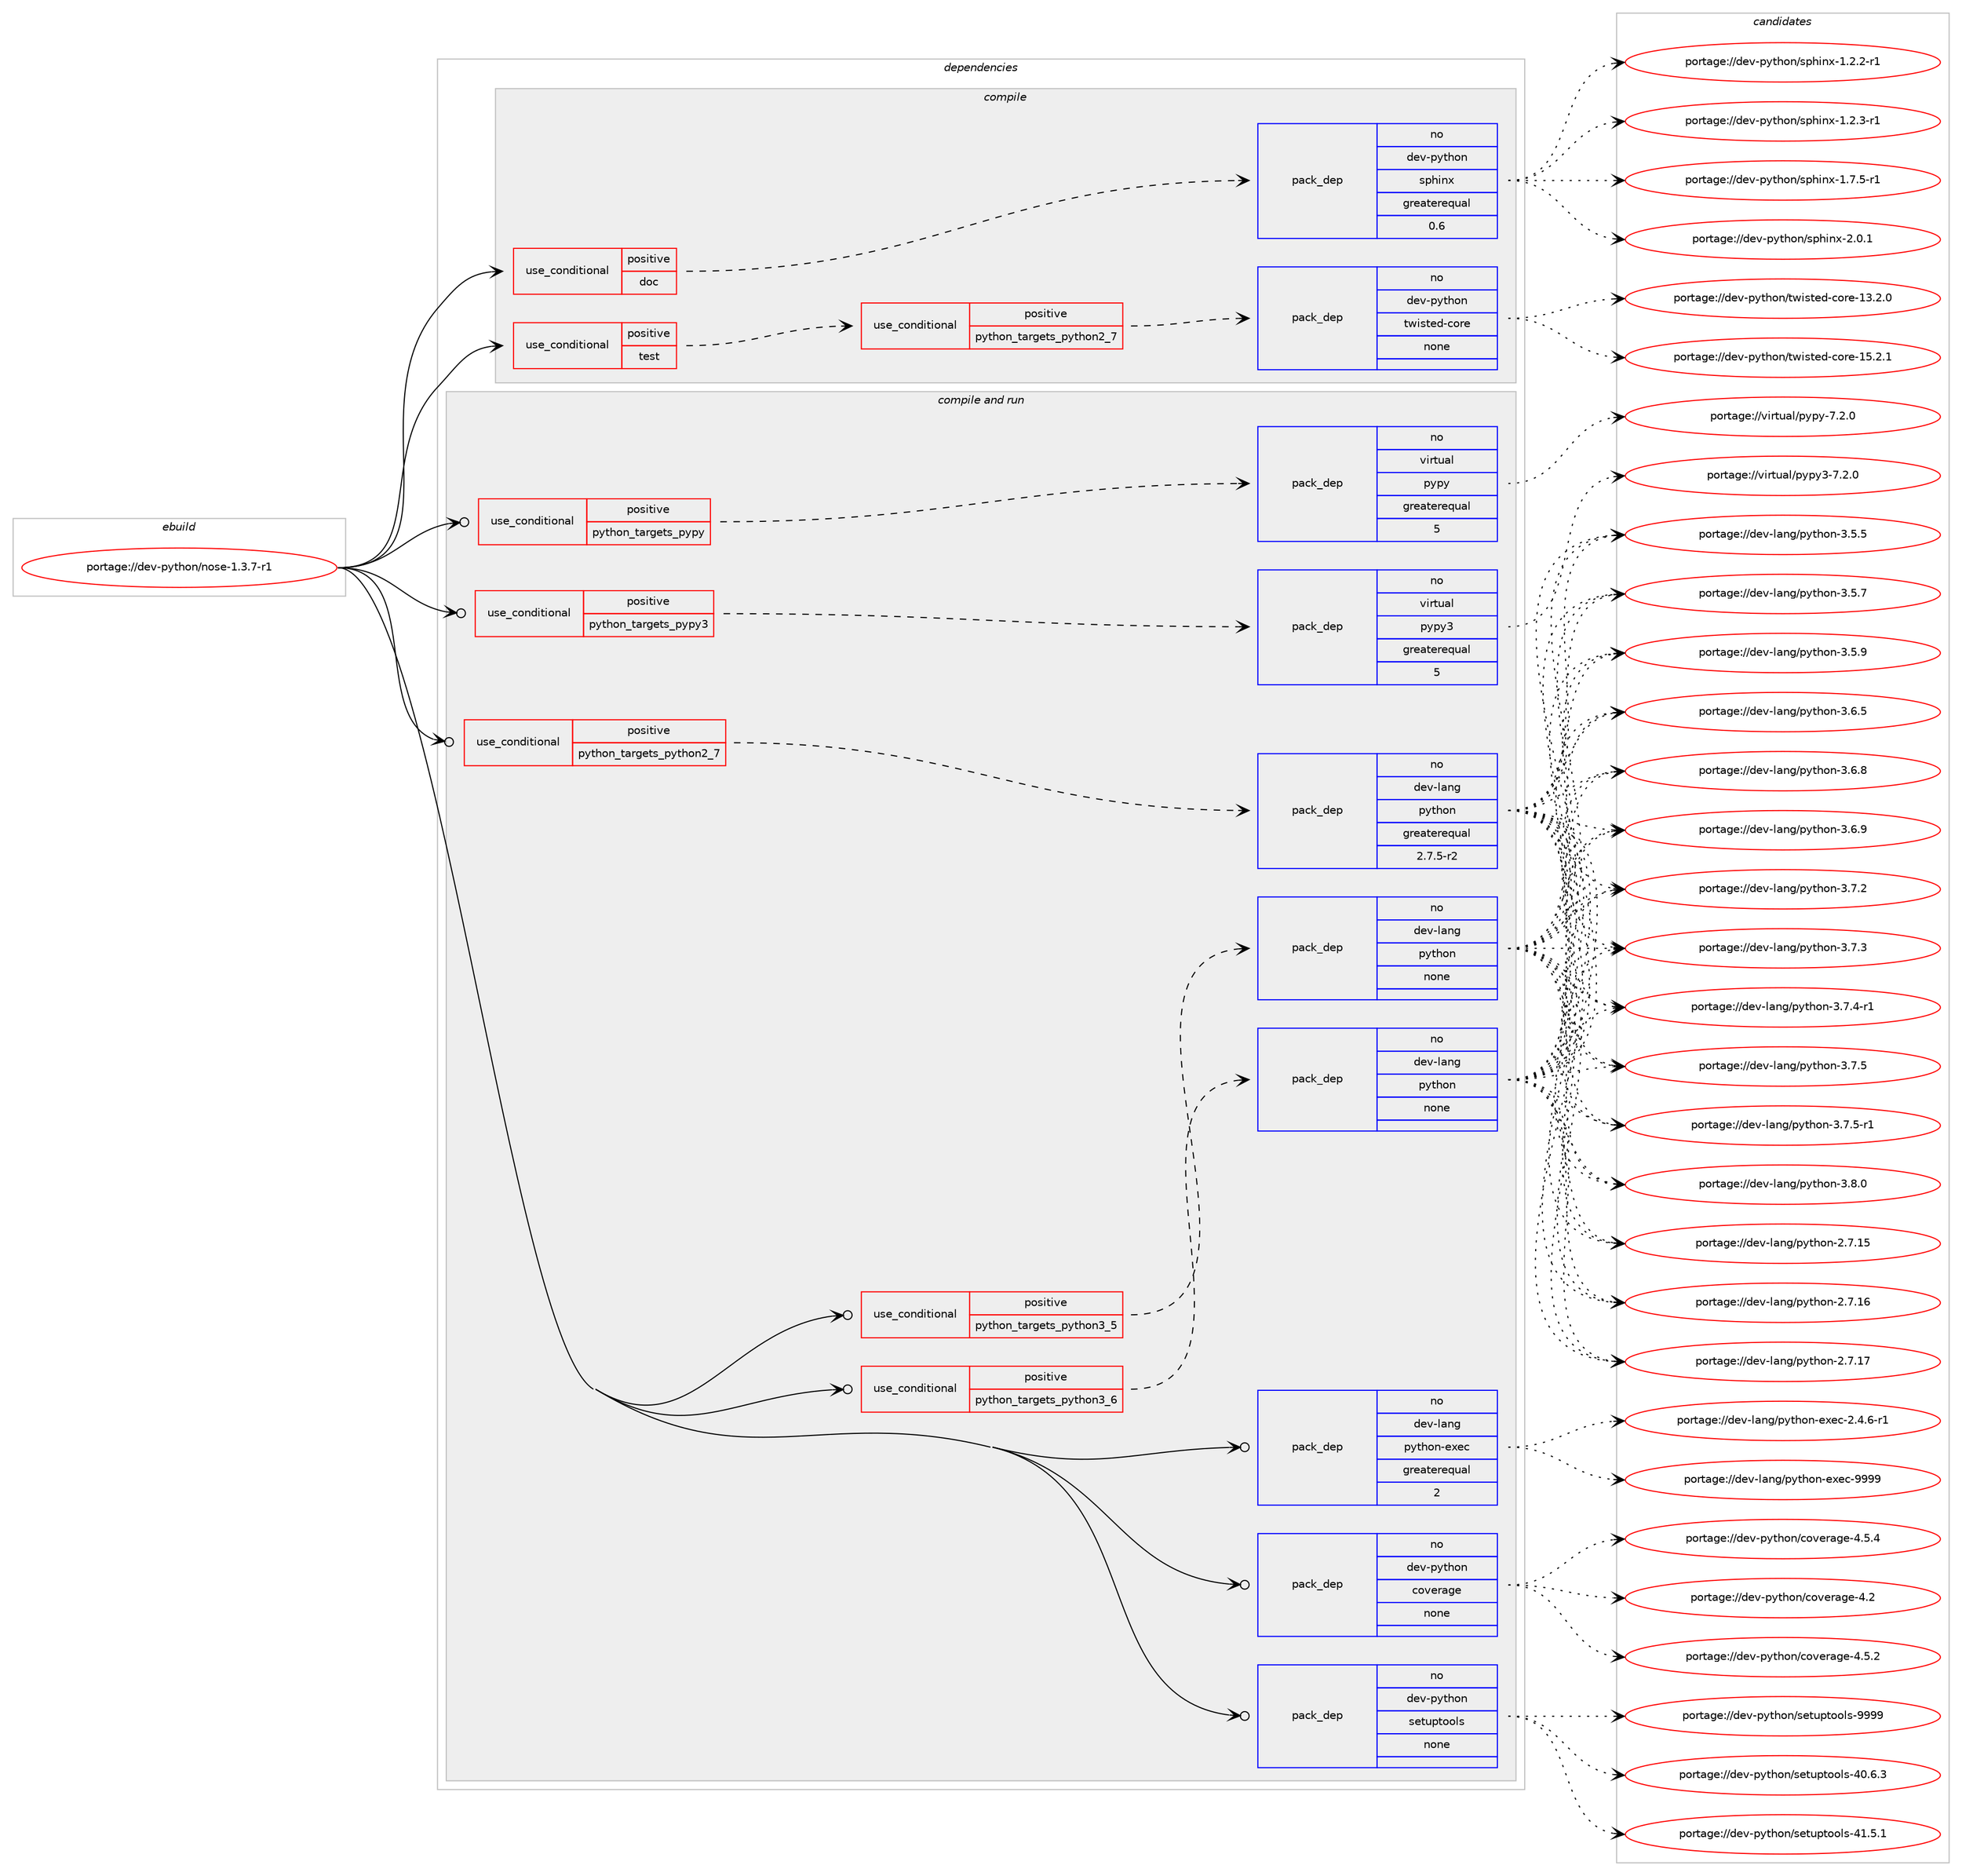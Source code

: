 digraph prolog {

# *************
# Graph options
# *************

newrank=true;
concentrate=true;
compound=true;
graph [rankdir=LR,fontname=Helvetica,fontsize=10,ranksep=1.5];#, ranksep=2.5, nodesep=0.2];
edge  [arrowhead=vee];
node  [fontname=Helvetica,fontsize=10];

# **********
# The ebuild
# **********

subgraph cluster_leftcol {
color=gray;
rank=same;
label=<<i>ebuild</i>>;
id [label="portage://dev-python/nose-1.3.7-r1", color=red, width=4, href="../dev-python/nose-1.3.7-r1.svg"];
}

# ****************
# The dependencies
# ****************

subgraph cluster_midcol {
color=gray;
label=<<i>dependencies</i>>;
subgraph cluster_compile {
fillcolor="#eeeeee";
style=filled;
label=<<i>compile</i>>;
subgraph cond32436 {
dependency151600 [label=<<TABLE BORDER="0" CELLBORDER="1" CELLSPACING="0" CELLPADDING="4"><TR><TD ROWSPAN="3" CELLPADDING="10">use_conditional</TD></TR><TR><TD>positive</TD></TR><TR><TD>doc</TD></TR></TABLE>>, shape=none, color=red];
subgraph pack115834 {
dependency151601 [label=<<TABLE BORDER="0" CELLBORDER="1" CELLSPACING="0" CELLPADDING="4" WIDTH="220"><TR><TD ROWSPAN="6" CELLPADDING="30">pack_dep</TD></TR><TR><TD WIDTH="110">no</TD></TR><TR><TD>dev-python</TD></TR><TR><TD>sphinx</TD></TR><TR><TD>greaterequal</TD></TR><TR><TD>0.6</TD></TR></TABLE>>, shape=none, color=blue];
}
dependency151600:e -> dependency151601:w [weight=20,style="dashed",arrowhead="vee"];
}
id:e -> dependency151600:w [weight=20,style="solid",arrowhead="vee"];
subgraph cond32437 {
dependency151602 [label=<<TABLE BORDER="0" CELLBORDER="1" CELLSPACING="0" CELLPADDING="4"><TR><TD ROWSPAN="3" CELLPADDING="10">use_conditional</TD></TR><TR><TD>positive</TD></TR><TR><TD>test</TD></TR></TABLE>>, shape=none, color=red];
subgraph cond32438 {
dependency151603 [label=<<TABLE BORDER="0" CELLBORDER="1" CELLSPACING="0" CELLPADDING="4"><TR><TD ROWSPAN="3" CELLPADDING="10">use_conditional</TD></TR><TR><TD>positive</TD></TR><TR><TD>python_targets_python2_7</TD></TR></TABLE>>, shape=none, color=red];
subgraph pack115835 {
dependency151604 [label=<<TABLE BORDER="0" CELLBORDER="1" CELLSPACING="0" CELLPADDING="4" WIDTH="220"><TR><TD ROWSPAN="6" CELLPADDING="30">pack_dep</TD></TR><TR><TD WIDTH="110">no</TD></TR><TR><TD>dev-python</TD></TR><TR><TD>twisted-core</TD></TR><TR><TD>none</TD></TR><TR><TD></TD></TR></TABLE>>, shape=none, color=blue];
}
dependency151603:e -> dependency151604:w [weight=20,style="dashed",arrowhead="vee"];
}
dependency151602:e -> dependency151603:w [weight=20,style="dashed",arrowhead="vee"];
}
id:e -> dependency151602:w [weight=20,style="solid",arrowhead="vee"];
}
subgraph cluster_compileandrun {
fillcolor="#eeeeee";
style=filled;
label=<<i>compile and run</i>>;
subgraph cond32439 {
dependency151605 [label=<<TABLE BORDER="0" CELLBORDER="1" CELLSPACING="0" CELLPADDING="4"><TR><TD ROWSPAN="3" CELLPADDING="10">use_conditional</TD></TR><TR><TD>positive</TD></TR><TR><TD>python_targets_pypy</TD></TR></TABLE>>, shape=none, color=red];
subgraph pack115836 {
dependency151606 [label=<<TABLE BORDER="0" CELLBORDER="1" CELLSPACING="0" CELLPADDING="4" WIDTH="220"><TR><TD ROWSPAN="6" CELLPADDING="30">pack_dep</TD></TR><TR><TD WIDTH="110">no</TD></TR><TR><TD>virtual</TD></TR><TR><TD>pypy</TD></TR><TR><TD>greaterequal</TD></TR><TR><TD>5</TD></TR></TABLE>>, shape=none, color=blue];
}
dependency151605:e -> dependency151606:w [weight=20,style="dashed",arrowhead="vee"];
}
id:e -> dependency151605:w [weight=20,style="solid",arrowhead="odotvee"];
subgraph cond32440 {
dependency151607 [label=<<TABLE BORDER="0" CELLBORDER="1" CELLSPACING="0" CELLPADDING="4"><TR><TD ROWSPAN="3" CELLPADDING="10">use_conditional</TD></TR><TR><TD>positive</TD></TR><TR><TD>python_targets_pypy3</TD></TR></TABLE>>, shape=none, color=red];
subgraph pack115837 {
dependency151608 [label=<<TABLE BORDER="0" CELLBORDER="1" CELLSPACING="0" CELLPADDING="4" WIDTH="220"><TR><TD ROWSPAN="6" CELLPADDING="30">pack_dep</TD></TR><TR><TD WIDTH="110">no</TD></TR><TR><TD>virtual</TD></TR><TR><TD>pypy3</TD></TR><TR><TD>greaterequal</TD></TR><TR><TD>5</TD></TR></TABLE>>, shape=none, color=blue];
}
dependency151607:e -> dependency151608:w [weight=20,style="dashed",arrowhead="vee"];
}
id:e -> dependency151607:w [weight=20,style="solid",arrowhead="odotvee"];
subgraph cond32441 {
dependency151609 [label=<<TABLE BORDER="0" CELLBORDER="1" CELLSPACING="0" CELLPADDING="4"><TR><TD ROWSPAN="3" CELLPADDING="10">use_conditional</TD></TR><TR><TD>positive</TD></TR><TR><TD>python_targets_python2_7</TD></TR></TABLE>>, shape=none, color=red];
subgraph pack115838 {
dependency151610 [label=<<TABLE BORDER="0" CELLBORDER="1" CELLSPACING="0" CELLPADDING="4" WIDTH="220"><TR><TD ROWSPAN="6" CELLPADDING="30">pack_dep</TD></TR><TR><TD WIDTH="110">no</TD></TR><TR><TD>dev-lang</TD></TR><TR><TD>python</TD></TR><TR><TD>greaterequal</TD></TR><TR><TD>2.7.5-r2</TD></TR></TABLE>>, shape=none, color=blue];
}
dependency151609:e -> dependency151610:w [weight=20,style="dashed",arrowhead="vee"];
}
id:e -> dependency151609:w [weight=20,style="solid",arrowhead="odotvee"];
subgraph cond32442 {
dependency151611 [label=<<TABLE BORDER="0" CELLBORDER="1" CELLSPACING="0" CELLPADDING="4"><TR><TD ROWSPAN="3" CELLPADDING="10">use_conditional</TD></TR><TR><TD>positive</TD></TR><TR><TD>python_targets_python3_5</TD></TR></TABLE>>, shape=none, color=red];
subgraph pack115839 {
dependency151612 [label=<<TABLE BORDER="0" CELLBORDER="1" CELLSPACING="0" CELLPADDING="4" WIDTH="220"><TR><TD ROWSPAN="6" CELLPADDING="30">pack_dep</TD></TR><TR><TD WIDTH="110">no</TD></TR><TR><TD>dev-lang</TD></TR><TR><TD>python</TD></TR><TR><TD>none</TD></TR><TR><TD></TD></TR></TABLE>>, shape=none, color=blue];
}
dependency151611:e -> dependency151612:w [weight=20,style="dashed",arrowhead="vee"];
}
id:e -> dependency151611:w [weight=20,style="solid",arrowhead="odotvee"];
subgraph cond32443 {
dependency151613 [label=<<TABLE BORDER="0" CELLBORDER="1" CELLSPACING="0" CELLPADDING="4"><TR><TD ROWSPAN="3" CELLPADDING="10">use_conditional</TD></TR><TR><TD>positive</TD></TR><TR><TD>python_targets_python3_6</TD></TR></TABLE>>, shape=none, color=red];
subgraph pack115840 {
dependency151614 [label=<<TABLE BORDER="0" CELLBORDER="1" CELLSPACING="0" CELLPADDING="4" WIDTH="220"><TR><TD ROWSPAN="6" CELLPADDING="30">pack_dep</TD></TR><TR><TD WIDTH="110">no</TD></TR><TR><TD>dev-lang</TD></TR><TR><TD>python</TD></TR><TR><TD>none</TD></TR><TR><TD></TD></TR></TABLE>>, shape=none, color=blue];
}
dependency151613:e -> dependency151614:w [weight=20,style="dashed",arrowhead="vee"];
}
id:e -> dependency151613:w [weight=20,style="solid",arrowhead="odotvee"];
subgraph pack115841 {
dependency151615 [label=<<TABLE BORDER="0" CELLBORDER="1" CELLSPACING="0" CELLPADDING="4" WIDTH="220"><TR><TD ROWSPAN="6" CELLPADDING="30">pack_dep</TD></TR><TR><TD WIDTH="110">no</TD></TR><TR><TD>dev-lang</TD></TR><TR><TD>python-exec</TD></TR><TR><TD>greaterequal</TD></TR><TR><TD>2</TD></TR></TABLE>>, shape=none, color=blue];
}
id:e -> dependency151615:w [weight=20,style="solid",arrowhead="odotvee"];
subgraph pack115842 {
dependency151616 [label=<<TABLE BORDER="0" CELLBORDER="1" CELLSPACING="0" CELLPADDING="4" WIDTH="220"><TR><TD ROWSPAN="6" CELLPADDING="30">pack_dep</TD></TR><TR><TD WIDTH="110">no</TD></TR><TR><TD>dev-python</TD></TR><TR><TD>coverage</TD></TR><TR><TD>none</TD></TR><TR><TD></TD></TR></TABLE>>, shape=none, color=blue];
}
id:e -> dependency151616:w [weight=20,style="solid",arrowhead="odotvee"];
subgraph pack115843 {
dependency151617 [label=<<TABLE BORDER="0" CELLBORDER="1" CELLSPACING="0" CELLPADDING="4" WIDTH="220"><TR><TD ROWSPAN="6" CELLPADDING="30">pack_dep</TD></TR><TR><TD WIDTH="110">no</TD></TR><TR><TD>dev-python</TD></TR><TR><TD>setuptools</TD></TR><TR><TD>none</TD></TR><TR><TD></TD></TR></TABLE>>, shape=none, color=blue];
}
id:e -> dependency151617:w [weight=20,style="solid",arrowhead="odotvee"];
}
subgraph cluster_run {
fillcolor="#eeeeee";
style=filled;
label=<<i>run</i>>;
}
}

# **************
# The candidates
# **************

subgraph cluster_choices {
rank=same;
color=gray;
label=<<i>candidates</i>>;

subgraph choice115834 {
color=black;
nodesep=1;
choiceportage10010111845112121116104111110471151121041051101204549465046504511449 [label="portage://dev-python/sphinx-1.2.2-r1", color=red, width=4,href="../dev-python/sphinx-1.2.2-r1.svg"];
choiceportage10010111845112121116104111110471151121041051101204549465046514511449 [label="portage://dev-python/sphinx-1.2.3-r1", color=red, width=4,href="../dev-python/sphinx-1.2.3-r1.svg"];
choiceportage10010111845112121116104111110471151121041051101204549465546534511449 [label="portage://dev-python/sphinx-1.7.5-r1", color=red, width=4,href="../dev-python/sphinx-1.7.5-r1.svg"];
choiceportage1001011184511212111610411111047115112104105110120455046484649 [label="portage://dev-python/sphinx-2.0.1", color=red, width=4,href="../dev-python/sphinx-2.0.1.svg"];
dependency151601:e -> choiceportage10010111845112121116104111110471151121041051101204549465046504511449:w [style=dotted,weight="100"];
dependency151601:e -> choiceportage10010111845112121116104111110471151121041051101204549465046514511449:w [style=dotted,weight="100"];
dependency151601:e -> choiceportage10010111845112121116104111110471151121041051101204549465546534511449:w [style=dotted,weight="100"];
dependency151601:e -> choiceportage1001011184511212111610411111047115112104105110120455046484649:w [style=dotted,weight="100"];
}
subgraph choice115835 {
color=black;
nodesep=1;
choiceportage1001011184511212111610411111047116119105115116101100459911111410145495146504648 [label="portage://dev-python/twisted-core-13.2.0", color=red, width=4,href="../dev-python/twisted-core-13.2.0.svg"];
choiceportage1001011184511212111610411111047116119105115116101100459911111410145495346504649 [label="portage://dev-python/twisted-core-15.2.1", color=red, width=4,href="../dev-python/twisted-core-15.2.1.svg"];
dependency151604:e -> choiceportage1001011184511212111610411111047116119105115116101100459911111410145495146504648:w [style=dotted,weight="100"];
dependency151604:e -> choiceportage1001011184511212111610411111047116119105115116101100459911111410145495346504649:w [style=dotted,weight="100"];
}
subgraph choice115836 {
color=black;
nodesep=1;
choiceportage1181051141161179710847112121112121455546504648 [label="portage://virtual/pypy-7.2.0", color=red, width=4,href="../virtual/pypy-7.2.0.svg"];
dependency151606:e -> choiceportage1181051141161179710847112121112121455546504648:w [style=dotted,weight="100"];
}
subgraph choice115837 {
color=black;
nodesep=1;
choiceportage118105114116117971084711212111212151455546504648 [label="portage://virtual/pypy3-7.2.0", color=red, width=4,href="../virtual/pypy3-7.2.0.svg"];
dependency151608:e -> choiceportage118105114116117971084711212111212151455546504648:w [style=dotted,weight="100"];
}
subgraph choice115838 {
color=black;
nodesep=1;
choiceportage10010111845108971101034711212111610411111045504655464953 [label="portage://dev-lang/python-2.7.15", color=red, width=4,href="../dev-lang/python-2.7.15.svg"];
choiceportage10010111845108971101034711212111610411111045504655464954 [label="portage://dev-lang/python-2.7.16", color=red, width=4,href="../dev-lang/python-2.7.16.svg"];
choiceportage10010111845108971101034711212111610411111045504655464955 [label="portage://dev-lang/python-2.7.17", color=red, width=4,href="../dev-lang/python-2.7.17.svg"];
choiceportage100101118451089711010347112121116104111110455146534653 [label="portage://dev-lang/python-3.5.5", color=red, width=4,href="../dev-lang/python-3.5.5.svg"];
choiceportage100101118451089711010347112121116104111110455146534655 [label="portage://dev-lang/python-3.5.7", color=red, width=4,href="../dev-lang/python-3.5.7.svg"];
choiceportage100101118451089711010347112121116104111110455146534657 [label="portage://dev-lang/python-3.5.9", color=red, width=4,href="../dev-lang/python-3.5.9.svg"];
choiceportage100101118451089711010347112121116104111110455146544653 [label="portage://dev-lang/python-3.6.5", color=red, width=4,href="../dev-lang/python-3.6.5.svg"];
choiceportage100101118451089711010347112121116104111110455146544656 [label="portage://dev-lang/python-3.6.8", color=red, width=4,href="../dev-lang/python-3.6.8.svg"];
choiceportage100101118451089711010347112121116104111110455146544657 [label="portage://dev-lang/python-3.6.9", color=red, width=4,href="../dev-lang/python-3.6.9.svg"];
choiceportage100101118451089711010347112121116104111110455146554650 [label="portage://dev-lang/python-3.7.2", color=red, width=4,href="../dev-lang/python-3.7.2.svg"];
choiceportage100101118451089711010347112121116104111110455146554651 [label="portage://dev-lang/python-3.7.3", color=red, width=4,href="../dev-lang/python-3.7.3.svg"];
choiceportage1001011184510897110103471121211161041111104551465546524511449 [label="portage://dev-lang/python-3.7.4-r1", color=red, width=4,href="../dev-lang/python-3.7.4-r1.svg"];
choiceportage100101118451089711010347112121116104111110455146554653 [label="portage://dev-lang/python-3.7.5", color=red, width=4,href="../dev-lang/python-3.7.5.svg"];
choiceportage1001011184510897110103471121211161041111104551465546534511449 [label="portage://dev-lang/python-3.7.5-r1", color=red, width=4,href="../dev-lang/python-3.7.5-r1.svg"];
choiceportage100101118451089711010347112121116104111110455146564648 [label="portage://dev-lang/python-3.8.0", color=red, width=4,href="../dev-lang/python-3.8.0.svg"];
dependency151610:e -> choiceportage10010111845108971101034711212111610411111045504655464953:w [style=dotted,weight="100"];
dependency151610:e -> choiceportage10010111845108971101034711212111610411111045504655464954:w [style=dotted,weight="100"];
dependency151610:e -> choiceportage10010111845108971101034711212111610411111045504655464955:w [style=dotted,weight="100"];
dependency151610:e -> choiceportage100101118451089711010347112121116104111110455146534653:w [style=dotted,weight="100"];
dependency151610:e -> choiceportage100101118451089711010347112121116104111110455146534655:w [style=dotted,weight="100"];
dependency151610:e -> choiceportage100101118451089711010347112121116104111110455146534657:w [style=dotted,weight="100"];
dependency151610:e -> choiceportage100101118451089711010347112121116104111110455146544653:w [style=dotted,weight="100"];
dependency151610:e -> choiceportage100101118451089711010347112121116104111110455146544656:w [style=dotted,weight="100"];
dependency151610:e -> choiceportage100101118451089711010347112121116104111110455146544657:w [style=dotted,weight="100"];
dependency151610:e -> choiceportage100101118451089711010347112121116104111110455146554650:w [style=dotted,weight="100"];
dependency151610:e -> choiceportage100101118451089711010347112121116104111110455146554651:w [style=dotted,weight="100"];
dependency151610:e -> choiceportage1001011184510897110103471121211161041111104551465546524511449:w [style=dotted,weight="100"];
dependency151610:e -> choiceportage100101118451089711010347112121116104111110455146554653:w [style=dotted,weight="100"];
dependency151610:e -> choiceportage1001011184510897110103471121211161041111104551465546534511449:w [style=dotted,weight="100"];
dependency151610:e -> choiceportage100101118451089711010347112121116104111110455146564648:w [style=dotted,weight="100"];
}
subgraph choice115839 {
color=black;
nodesep=1;
choiceportage10010111845108971101034711212111610411111045504655464953 [label="portage://dev-lang/python-2.7.15", color=red, width=4,href="../dev-lang/python-2.7.15.svg"];
choiceportage10010111845108971101034711212111610411111045504655464954 [label="portage://dev-lang/python-2.7.16", color=red, width=4,href="../dev-lang/python-2.7.16.svg"];
choiceportage10010111845108971101034711212111610411111045504655464955 [label="portage://dev-lang/python-2.7.17", color=red, width=4,href="../dev-lang/python-2.7.17.svg"];
choiceportage100101118451089711010347112121116104111110455146534653 [label="portage://dev-lang/python-3.5.5", color=red, width=4,href="../dev-lang/python-3.5.5.svg"];
choiceportage100101118451089711010347112121116104111110455146534655 [label="portage://dev-lang/python-3.5.7", color=red, width=4,href="../dev-lang/python-3.5.7.svg"];
choiceportage100101118451089711010347112121116104111110455146534657 [label="portage://dev-lang/python-3.5.9", color=red, width=4,href="../dev-lang/python-3.5.9.svg"];
choiceportage100101118451089711010347112121116104111110455146544653 [label="portage://dev-lang/python-3.6.5", color=red, width=4,href="../dev-lang/python-3.6.5.svg"];
choiceportage100101118451089711010347112121116104111110455146544656 [label="portage://dev-lang/python-3.6.8", color=red, width=4,href="../dev-lang/python-3.6.8.svg"];
choiceportage100101118451089711010347112121116104111110455146544657 [label="portage://dev-lang/python-3.6.9", color=red, width=4,href="../dev-lang/python-3.6.9.svg"];
choiceportage100101118451089711010347112121116104111110455146554650 [label="portage://dev-lang/python-3.7.2", color=red, width=4,href="../dev-lang/python-3.7.2.svg"];
choiceportage100101118451089711010347112121116104111110455146554651 [label="portage://dev-lang/python-3.7.3", color=red, width=4,href="../dev-lang/python-3.7.3.svg"];
choiceportage1001011184510897110103471121211161041111104551465546524511449 [label="portage://dev-lang/python-3.7.4-r1", color=red, width=4,href="../dev-lang/python-3.7.4-r1.svg"];
choiceportage100101118451089711010347112121116104111110455146554653 [label="portage://dev-lang/python-3.7.5", color=red, width=4,href="../dev-lang/python-3.7.5.svg"];
choiceportage1001011184510897110103471121211161041111104551465546534511449 [label="portage://dev-lang/python-3.7.5-r1", color=red, width=4,href="../dev-lang/python-3.7.5-r1.svg"];
choiceportage100101118451089711010347112121116104111110455146564648 [label="portage://dev-lang/python-3.8.0", color=red, width=4,href="../dev-lang/python-3.8.0.svg"];
dependency151612:e -> choiceportage10010111845108971101034711212111610411111045504655464953:w [style=dotted,weight="100"];
dependency151612:e -> choiceportage10010111845108971101034711212111610411111045504655464954:w [style=dotted,weight="100"];
dependency151612:e -> choiceportage10010111845108971101034711212111610411111045504655464955:w [style=dotted,weight="100"];
dependency151612:e -> choiceportage100101118451089711010347112121116104111110455146534653:w [style=dotted,weight="100"];
dependency151612:e -> choiceportage100101118451089711010347112121116104111110455146534655:w [style=dotted,weight="100"];
dependency151612:e -> choiceportage100101118451089711010347112121116104111110455146534657:w [style=dotted,weight="100"];
dependency151612:e -> choiceportage100101118451089711010347112121116104111110455146544653:w [style=dotted,weight="100"];
dependency151612:e -> choiceportage100101118451089711010347112121116104111110455146544656:w [style=dotted,weight="100"];
dependency151612:e -> choiceportage100101118451089711010347112121116104111110455146544657:w [style=dotted,weight="100"];
dependency151612:e -> choiceportage100101118451089711010347112121116104111110455146554650:w [style=dotted,weight="100"];
dependency151612:e -> choiceportage100101118451089711010347112121116104111110455146554651:w [style=dotted,weight="100"];
dependency151612:e -> choiceportage1001011184510897110103471121211161041111104551465546524511449:w [style=dotted,weight="100"];
dependency151612:e -> choiceportage100101118451089711010347112121116104111110455146554653:w [style=dotted,weight="100"];
dependency151612:e -> choiceportage1001011184510897110103471121211161041111104551465546534511449:w [style=dotted,weight="100"];
dependency151612:e -> choiceportage100101118451089711010347112121116104111110455146564648:w [style=dotted,weight="100"];
}
subgraph choice115840 {
color=black;
nodesep=1;
choiceportage10010111845108971101034711212111610411111045504655464953 [label="portage://dev-lang/python-2.7.15", color=red, width=4,href="../dev-lang/python-2.7.15.svg"];
choiceportage10010111845108971101034711212111610411111045504655464954 [label="portage://dev-lang/python-2.7.16", color=red, width=4,href="../dev-lang/python-2.7.16.svg"];
choiceportage10010111845108971101034711212111610411111045504655464955 [label="portage://dev-lang/python-2.7.17", color=red, width=4,href="../dev-lang/python-2.7.17.svg"];
choiceportage100101118451089711010347112121116104111110455146534653 [label="portage://dev-lang/python-3.5.5", color=red, width=4,href="../dev-lang/python-3.5.5.svg"];
choiceportage100101118451089711010347112121116104111110455146534655 [label="portage://dev-lang/python-3.5.7", color=red, width=4,href="../dev-lang/python-3.5.7.svg"];
choiceportage100101118451089711010347112121116104111110455146534657 [label="portage://dev-lang/python-3.5.9", color=red, width=4,href="../dev-lang/python-3.5.9.svg"];
choiceportage100101118451089711010347112121116104111110455146544653 [label="portage://dev-lang/python-3.6.5", color=red, width=4,href="../dev-lang/python-3.6.5.svg"];
choiceportage100101118451089711010347112121116104111110455146544656 [label="portage://dev-lang/python-3.6.8", color=red, width=4,href="../dev-lang/python-3.6.8.svg"];
choiceportage100101118451089711010347112121116104111110455146544657 [label="portage://dev-lang/python-3.6.9", color=red, width=4,href="../dev-lang/python-3.6.9.svg"];
choiceportage100101118451089711010347112121116104111110455146554650 [label="portage://dev-lang/python-3.7.2", color=red, width=4,href="../dev-lang/python-3.7.2.svg"];
choiceportage100101118451089711010347112121116104111110455146554651 [label="portage://dev-lang/python-3.7.3", color=red, width=4,href="../dev-lang/python-3.7.3.svg"];
choiceportage1001011184510897110103471121211161041111104551465546524511449 [label="portage://dev-lang/python-3.7.4-r1", color=red, width=4,href="../dev-lang/python-3.7.4-r1.svg"];
choiceportage100101118451089711010347112121116104111110455146554653 [label="portage://dev-lang/python-3.7.5", color=red, width=4,href="../dev-lang/python-3.7.5.svg"];
choiceportage1001011184510897110103471121211161041111104551465546534511449 [label="portage://dev-lang/python-3.7.5-r1", color=red, width=4,href="../dev-lang/python-3.7.5-r1.svg"];
choiceportage100101118451089711010347112121116104111110455146564648 [label="portage://dev-lang/python-3.8.0", color=red, width=4,href="../dev-lang/python-3.8.0.svg"];
dependency151614:e -> choiceportage10010111845108971101034711212111610411111045504655464953:w [style=dotted,weight="100"];
dependency151614:e -> choiceportage10010111845108971101034711212111610411111045504655464954:w [style=dotted,weight="100"];
dependency151614:e -> choiceportage10010111845108971101034711212111610411111045504655464955:w [style=dotted,weight="100"];
dependency151614:e -> choiceportage100101118451089711010347112121116104111110455146534653:w [style=dotted,weight="100"];
dependency151614:e -> choiceportage100101118451089711010347112121116104111110455146534655:w [style=dotted,weight="100"];
dependency151614:e -> choiceportage100101118451089711010347112121116104111110455146534657:w [style=dotted,weight="100"];
dependency151614:e -> choiceportage100101118451089711010347112121116104111110455146544653:w [style=dotted,weight="100"];
dependency151614:e -> choiceportage100101118451089711010347112121116104111110455146544656:w [style=dotted,weight="100"];
dependency151614:e -> choiceportage100101118451089711010347112121116104111110455146544657:w [style=dotted,weight="100"];
dependency151614:e -> choiceportage100101118451089711010347112121116104111110455146554650:w [style=dotted,weight="100"];
dependency151614:e -> choiceportage100101118451089711010347112121116104111110455146554651:w [style=dotted,weight="100"];
dependency151614:e -> choiceportage1001011184510897110103471121211161041111104551465546524511449:w [style=dotted,weight="100"];
dependency151614:e -> choiceportage100101118451089711010347112121116104111110455146554653:w [style=dotted,weight="100"];
dependency151614:e -> choiceportage1001011184510897110103471121211161041111104551465546534511449:w [style=dotted,weight="100"];
dependency151614:e -> choiceportage100101118451089711010347112121116104111110455146564648:w [style=dotted,weight="100"];
}
subgraph choice115841 {
color=black;
nodesep=1;
choiceportage10010111845108971101034711212111610411111045101120101994550465246544511449 [label="portage://dev-lang/python-exec-2.4.6-r1", color=red, width=4,href="../dev-lang/python-exec-2.4.6-r1.svg"];
choiceportage10010111845108971101034711212111610411111045101120101994557575757 [label="portage://dev-lang/python-exec-9999", color=red, width=4,href="../dev-lang/python-exec-9999.svg"];
dependency151615:e -> choiceportage10010111845108971101034711212111610411111045101120101994550465246544511449:w [style=dotted,weight="100"];
dependency151615:e -> choiceportage10010111845108971101034711212111610411111045101120101994557575757:w [style=dotted,weight="100"];
}
subgraph choice115842 {
color=black;
nodesep=1;
choiceportage1001011184511212111610411111047991111181011149710310145524650 [label="portage://dev-python/coverage-4.2", color=red, width=4,href="../dev-python/coverage-4.2.svg"];
choiceportage10010111845112121116104111110479911111810111497103101455246534650 [label="portage://dev-python/coverage-4.5.2", color=red, width=4,href="../dev-python/coverage-4.5.2.svg"];
choiceportage10010111845112121116104111110479911111810111497103101455246534652 [label="portage://dev-python/coverage-4.5.4", color=red, width=4,href="../dev-python/coverage-4.5.4.svg"];
dependency151616:e -> choiceportage1001011184511212111610411111047991111181011149710310145524650:w [style=dotted,weight="100"];
dependency151616:e -> choiceportage10010111845112121116104111110479911111810111497103101455246534650:w [style=dotted,weight="100"];
dependency151616:e -> choiceportage10010111845112121116104111110479911111810111497103101455246534652:w [style=dotted,weight="100"];
}
subgraph choice115843 {
color=black;
nodesep=1;
choiceportage100101118451121211161041111104711510111611711211611111110811545524846544651 [label="portage://dev-python/setuptools-40.6.3", color=red, width=4,href="../dev-python/setuptools-40.6.3.svg"];
choiceportage100101118451121211161041111104711510111611711211611111110811545524946534649 [label="portage://dev-python/setuptools-41.5.1", color=red, width=4,href="../dev-python/setuptools-41.5.1.svg"];
choiceportage10010111845112121116104111110471151011161171121161111111081154557575757 [label="portage://dev-python/setuptools-9999", color=red, width=4,href="../dev-python/setuptools-9999.svg"];
dependency151617:e -> choiceportage100101118451121211161041111104711510111611711211611111110811545524846544651:w [style=dotted,weight="100"];
dependency151617:e -> choiceportage100101118451121211161041111104711510111611711211611111110811545524946534649:w [style=dotted,weight="100"];
dependency151617:e -> choiceportage10010111845112121116104111110471151011161171121161111111081154557575757:w [style=dotted,weight="100"];
}
}

}
